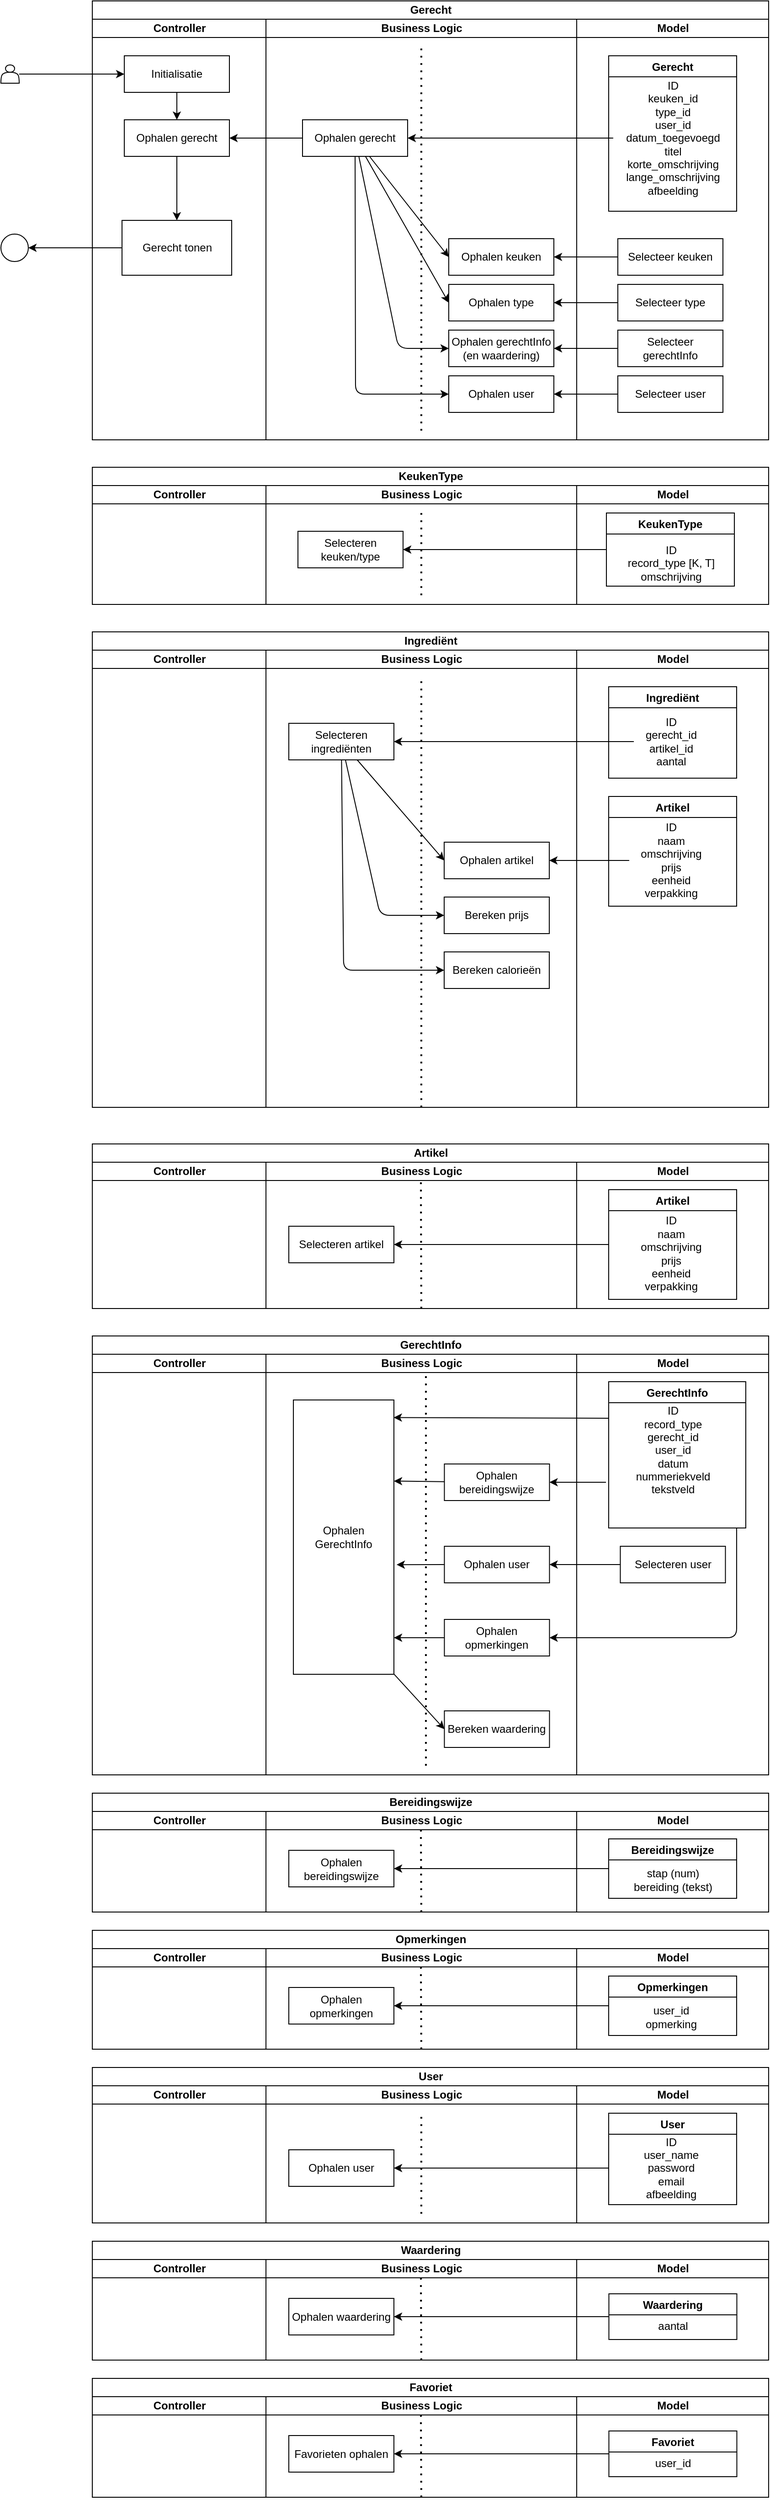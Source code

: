 <mxfile>
    <diagram id="JHMhDlFgdbrqGRNj-byF" name="Page-1">
        <mxGraphModel dx="832" dy="571" grid="1" gridSize="10" guides="1" tooltips="1" connect="1" arrows="1" fold="1" page="1" pageScale="1" pageWidth="850" pageHeight="1100" math="0" shadow="0">
            <root>
                <mxCell id="0"/>
                <mxCell id="1" parent="0"/>
                <mxCell id="44" value="" style="edgeStyle=none;html=1;" parent="1" source="2" target="31" edge="1">
                    <mxGeometry relative="1" as="geometry"/>
                </mxCell>
                <mxCell id="2" value="" style="shape=actor;whiteSpace=wrap;html=1;" parent="1" vertex="1">
                    <mxGeometry x="5" y="100" width="20" height="20" as="geometry"/>
                </mxCell>
                <mxCell id="27" value="Gerecht" style="swimlane;childLayout=stackLayout;resizeParent=1;resizeParentMax=0;startSize=20;html=1;" parent="1" vertex="1">
                    <mxGeometry x="105" y="30" width="740" height="480" as="geometry"/>
                </mxCell>
                <mxCell id="28" value="Controller" style="swimlane;startSize=20;html=1;" parent="27" vertex="1">
                    <mxGeometry y="20" width="190" height="460" as="geometry"/>
                </mxCell>
                <mxCell id="33" value="" style="edgeStyle=none;html=1;" parent="28" source="31" target="32" edge="1">
                    <mxGeometry relative="1" as="geometry"/>
                </mxCell>
                <mxCell id="31" value="Initialisatie" style="rounded=0;whiteSpace=wrap;html=1;" parent="28" vertex="1">
                    <mxGeometry x="35" y="40" width="115" height="40" as="geometry"/>
                </mxCell>
                <mxCell id="73" value="" style="edgeStyle=none;html=1;" parent="28" source="32" target="72" edge="1">
                    <mxGeometry relative="1" as="geometry"/>
                </mxCell>
                <mxCell id="32" value="Ophalen gerecht" style="rounded=0;whiteSpace=wrap;html=1;" parent="28" vertex="1">
                    <mxGeometry x="35" y="110" width="115" height="40" as="geometry"/>
                </mxCell>
                <mxCell id="72" value="Gerecht tonen" style="rounded=0;whiteSpace=wrap;html=1;" parent="28" vertex="1">
                    <mxGeometry x="32.5" y="220" width="120" height="60" as="geometry"/>
                </mxCell>
                <mxCell id="39" value="" style="edgeStyle=none;html=1;" parent="27" source="34" target="32" edge="1">
                    <mxGeometry relative="1" as="geometry"/>
                </mxCell>
                <mxCell id="29" value="Business Logic" style="swimlane;startSize=20;html=1;" parent="27" vertex="1">
                    <mxGeometry x="190" y="20" width="340" height="460" as="geometry"/>
                </mxCell>
                <mxCell id="34" value="Ophalen gerecht" style="rounded=0;whiteSpace=wrap;html=1;" parent="29" vertex="1">
                    <mxGeometry x="40" y="110" width="115" height="40" as="geometry"/>
                </mxCell>
                <mxCell id="64" value="Ophalen keuken" style="rounded=0;whiteSpace=wrap;html=1;" parent="29" vertex="1">
                    <mxGeometry x="200" y="240" width="115" height="40" as="geometry"/>
                </mxCell>
                <mxCell id="70" style="edgeStyle=none;html=1;entryX=0;entryY=0.5;entryDx=0;entryDy=0;" parent="29" source="34" target="64" edge="1">
                    <mxGeometry relative="1" as="geometry"/>
                </mxCell>
                <mxCell id="30" value="Model" style="swimlane;startSize=20;html=1;" parent="27" vertex="1">
                    <mxGeometry x="530" y="20" width="210" height="460" as="geometry"/>
                </mxCell>
                <mxCell id="40" value="Gerecht" style="swimlane;" parent="30" vertex="1">
                    <mxGeometry x="35" y="40" width="140" height="170" as="geometry"/>
                </mxCell>
                <mxCell id="42" value="&lt;div&gt;ID&lt;/div&gt;&lt;div&gt;keuken_id&lt;/div&gt;&lt;div&gt;type_id&lt;/div&gt;&lt;div&gt;user_id&lt;/div&gt;&lt;div&gt;datum_toegevoegd&lt;/div&gt;&lt;div&gt;titel&lt;/div&gt;&lt;div&gt;korte_omschrijving&lt;/div&gt;&lt;div&gt;lange_omschrijving&lt;/div&gt;&lt;div&gt;afbeelding&lt;/div&gt;" style="text;html=1;align=center;verticalAlign=middle;resizable=0;points=[];autosize=1;strokeColor=none;fillColor=none;" parent="40" vertex="1">
                    <mxGeometry x="5" y="20" width="130" height="140" as="geometry"/>
                </mxCell>
                <mxCell id="65" value="Selecteer keuken" style="rounded=0;whiteSpace=wrap;html=1;" parent="30" vertex="1">
                    <mxGeometry x="45" y="240" width="115" height="40" as="geometry"/>
                </mxCell>
                <mxCell id="67" value="Ophalen type" style="rounded=0;whiteSpace=wrap;html=1;" parent="30" vertex="1">
                    <mxGeometry x="-140" y="290" width="115" height="40" as="geometry"/>
                </mxCell>
                <mxCell id="68" value="Selecteer type" style="rounded=0;whiteSpace=wrap;html=1;" parent="30" vertex="1">
                    <mxGeometry x="45" y="290" width="115" height="40" as="geometry"/>
                </mxCell>
                <mxCell id="69" value="" style="edgeStyle=none;html=1;" parent="30" source="68" target="67" edge="1">
                    <mxGeometry relative="1" as="geometry"/>
                </mxCell>
                <mxCell id="198" value="Ophalen gerechtInfo (en waardering)" style="rounded=0;whiteSpace=wrap;html=1;" vertex="1" parent="30">
                    <mxGeometry x="-140" y="340" width="115" height="40" as="geometry"/>
                </mxCell>
                <mxCell id="199" value="Selecteer gerechtInfo" style="rounded=0;whiteSpace=wrap;html=1;" vertex="1" parent="30">
                    <mxGeometry x="45" y="340" width="115" height="40" as="geometry"/>
                </mxCell>
                <mxCell id="200" value="" style="edgeStyle=none;html=1;" edge="1" parent="30" source="199" target="198">
                    <mxGeometry relative="1" as="geometry"/>
                </mxCell>
                <mxCell id="43" value="" style="edgeStyle=none;html=1;" parent="27" source="42" target="34" edge="1">
                    <mxGeometry relative="1" as="geometry"/>
                </mxCell>
                <mxCell id="71" style="edgeStyle=none;html=1;entryX=0;entryY=0.5;entryDx=0;entryDy=0;" parent="27" source="34" target="67" edge="1">
                    <mxGeometry relative="1" as="geometry">
                        <Array as="points"/>
                    </mxGeometry>
                </mxCell>
                <mxCell id="66" value="" style="edgeStyle=none;html=1;" parent="27" source="65" target="64" edge="1">
                    <mxGeometry relative="1" as="geometry"/>
                </mxCell>
                <mxCell id="201" style="edgeStyle=none;html=1;entryX=0;entryY=0.5;entryDx=0;entryDy=0;" edge="1" parent="27" source="34" target="198">
                    <mxGeometry relative="1" as="geometry">
                        <Array as="points">
                            <mxPoint x="335" y="380"/>
                        </Array>
                    </mxGeometry>
                </mxCell>
                <mxCell id="46" value="" style="endArrow=none;dashed=1;html=1;dashPattern=1 3;strokeWidth=2;" parent="1" edge="1">
                    <mxGeometry width="50" height="50" relative="1" as="geometry">
                        <mxPoint x="465" y="500" as="sourcePoint"/>
                        <mxPoint x="465" y="80" as="targetPoint"/>
                    </mxGeometry>
                </mxCell>
                <mxCell id="78" value="" style="ellipse;whiteSpace=wrap;html=1;rounded=0;" parent="1" vertex="1">
                    <mxGeometry x="5" y="285" width="30" height="30" as="geometry"/>
                </mxCell>
                <mxCell id="79" value="" style="edgeStyle=none;html=1;" parent="1" source="72" target="78" edge="1">
                    <mxGeometry relative="1" as="geometry"/>
                </mxCell>
                <mxCell id="141" value="KeukenType" style="swimlane;childLayout=stackLayout;resizeParent=1;resizeParentMax=0;startSize=20;html=1;" vertex="1" parent="1">
                    <mxGeometry x="105" y="540" width="740" height="150" as="geometry"/>
                </mxCell>
                <mxCell id="142" value="Controller" style="swimlane;startSize=20;html=1;" vertex="1" parent="141">
                    <mxGeometry y="20" width="190" height="130" as="geometry"/>
                </mxCell>
                <mxCell id="143" value="Business Logic" style="swimlane;startSize=20;html=1;" vertex="1" parent="141">
                    <mxGeometry x="190" y="20" width="340" height="130" as="geometry"/>
                </mxCell>
                <mxCell id="144" value="Selecteren keuken/type" style="rounded=0;whiteSpace=wrap;html=1;" vertex="1" parent="143">
                    <mxGeometry x="35" y="50" width="115" height="40" as="geometry"/>
                </mxCell>
                <mxCell id="145" value="Model" style="swimlane;startSize=20;html=1;" vertex="1" parent="141">
                    <mxGeometry x="530" y="20" width="210" height="130" as="geometry"/>
                </mxCell>
                <mxCell id="146" value="KeukenType" style="swimlane;" vertex="1" parent="145">
                    <mxGeometry x="32.5" y="30" width="140" height="80" as="geometry"/>
                </mxCell>
                <mxCell id="147" value="&lt;div&gt;ID&lt;/div&gt;&lt;div&gt;record_type [K, T]&lt;/div&gt;&lt;div&gt;omschrijving&lt;/div&gt;" style="text;html=1;align=center;verticalAlign=middle;resizable=0;points=[];autosize=1;strokeColor=none;fillColor=none;" vertex="1" parent="146">
                    <mxGeometry x="10" y="25" width="120" height="60" as="geometry"/>
                </mxCell>
                <mxCell id="148" style="edgeStyle=none;html=1;entryX=1;entryY=0.5;entryDx=0;entryDy=0;" edge="1" parent="141" source="146" target="144">
                    <mxGeometry relative="1" as="geometry"/>
                </mxCell>
                <mxCell id="149" value="" style="endArrow=none;dashed=1;html=1;dashPattern=1 3;strokeWidth=2;" edge="1" parent="1">
                    <mxGeometry width="50" height="50" relative="1" as="geometry">
                        <mxPoint x="465" y="680" as="sourcePoint"/>
                        <mxPoint x="465" y="590" as="targetPoint"/>
                    </mxGeometry>
                </mxCell>
                <mxCell id="150" value="User" style="swimlane;childLayout=stackLayout;resizeParent=1;resizeParentMax=0;startSize=20;html=1;" vertex="1" parent="1">
                    <mxGeometry x="105" y="2290" width="740" height="170" as="geometry"/>
                </mxCell>
                <mxCell id="151" value="Controller" style="swimlane;startSize=20;html=1;" vertex="1" parent="150">
                    <mxGeometry y="20" width="190" height="150" as="geometry"/>
                </mxCell>
                <mxCell id="152" value="Business Logic" style="swimlane;startSize=20;html=1;" vertex="1" parent="150">
                    <mxGeometry x="190" y="20" width="340" height="150" as="geometry"/>
                </mxCell>
                <mxCell id="153" value="Ophalen user" style="rounded=0;whiteSpace=wrap;html=1;" vertex="1" parent="152">
                    <mxGeometry x="25" y="70" width="115" height="40" as="geometry"/>
                </mxCell>
                <mxCell id="154" value="Model" style="swimlane;startSize=20;html=1;" vertex="1" parent="150">
                    <mxGeometry x="530" y="20" width="210" height="150" as="geometry"/>
                </mxCell>
                <mxCell id="155" value="User" style="swimlane;" vertex="1" parent="154">
                    <mxGeometry x="35" y="30" width="140" height="100" as="geometry"/>
                </mxCell>
                <mxCell id="156" value="&lt;div&gt;ID&lt;/div&gt;&lt;div&gt;user_name&lt;/div&gt;&lt;div&gt;password&lt;/div&gt;&lt;div&gt;email&lt;/div&gt;&lt;div&gt;afbeelding&lt;/div&gt;" style="text;html=1;align=center;verticalAlign=middle;resizable=0;points=[];autosize=1;strokeColor=none;fillColor=none;" vertex="1" parent="155">
                    <mxGeometry x="27.5" y="15" width="80" height="90" as="geometry"/>
                </mxCell>
                <mxCell id="157" value="" style="edgeStyle=none;html=1;" edge="1" parent="150" target="153">
                    <mxGeometry relative="1" as="geometry">
                        <mxPoint x="565" y="110" as="sourcePoint"/>
                    </mxGeometry>
                </mxCell>
                <mxCell id="158" value="" style="endArrow=none;dashed=1;html=1;dashPattern=1 3;strokeWidth=2;" edge="1" parent="1">
                    <mxGeometry width="50" height="50" relative="1" as="geometry">
                        <mxPoint x="465" y="2450" as="sourcePoint"/>
                        <mxPoint x="465" y="2340" as="targetPoint"/>
                    </mxGeometry>
                </mxCell>
                <mxCell id="159" value="Ingrediënt" style="swimlane;childLayout=stackLayout;resizeParent=1;resizeParentMax=0;startSize=20;html=1;" vertex="1" parent="1">
                    <mxGeometry x="105" y="720" width="740" height="520" as="geometry"/>
                </mxCell>
                <mxCell id="160" value="Controller" style="swimlane;startSize=20;html=1;" vertex="1" parent="159">
                    <mxGeometry y="20" width="190" height="500" as="geometry"/>
                </mxCell>
                <mxCell id="161" value="Business Logic" style="swimlane;startSize=20;html=1;" vertex="1" parent="159">
                    <mxGeometry x="190" y="20" width="340" height="500" as="geometry"/>
                </mxCell>
                <mxCell id="162" style="edgeStyle=none;html=1;entryX=0;entryY=0.5;entryDx=0;entryDy=0;" edge="1" parent="161" source="163" target="164">
                    <mxGeometry relative="1" as="geometry"/>
                </mxCell>
                <mxCell id="175" style="edgeStyle=none;html=1;entryX=0;entryY=0.5;entryDx=0;entryDy=0;" edge="1" parent="161" source="163" target="173">
                    <mxGeometry relative="1" as="geometry">
                        <Array as="points">
                            <mxPoint x="125" y="290"/>
                        </Array>
                    </mxGeometry>
                </mxCell>
                <mxCell id="176" style="edgeStyle=none;html=1;entryX=0;entryY=0.5;entryDx=0;entryDy=0;" edge="1" parent="161" source="163" target="174">
                    <mxGeometry relative="1" as="geometry">
                        <Array as="points">
                            <mxPoint x="85" y="350"/>
                        </Array>
                    </mxGeometry>
                </mxCell>
                <mxCell id="163" value="Selecteren ingrediënten" style="rounded=0;whiteSpace=wrap;html=1;" vertex="1" parent="161">
                    <mxGeometry x="25" y="80" width="115" height="40" as="geometry"/>
                </mxCell>
                <mxCell id="164" value="Ophalen artikel" style="rounded=0;whiteSpace=wrap;html=1;" vertex="1" parent="161">
                    <mxGeometry x="195" y="210" width="115" height="40" as="geometry"/>
                </mxCell>
                <mxCell id="173" value="Bereken prijs" style="rounded=0;whiteSpace=wrap;html=1;" vertex="1" parent="161">
                    <mxGeometry x="195" y="270" width="115" height="40" as="geometry"/>
                </mxCell>
                <mxCell id="174" value="Bereken calorieën" style="rounded=0;whiteSpace=wrap;html=1;" vertex="1" parent="161">
                    <mxGeometry x="195" y="330" width="115" height="40" as="geometry"/>
                </mxCell>
                <mxCell id="165" value="Model" style="swimlane;startSize=20;html=1;" vertex="1" parent="159">
                    <mxGeometry x="530" y="20" width="210" height="500" as="geometry"/>
                </mxCell>
                <mxCell id="166" value="Ingrediënt" style="swimlane;" vertex="1" parent="165">
                    <mxGeometry x="35" y="40" width="140" height="100" as="geometry"/>
                </mxCell>
                <mxCell id="167" value="&lt;div&gt;ID&lt;/div&gt;&lt;div&gt;gerecht_id&lt;/div&gt;&lt;div&gt;artikel_id&lt;/div&gt;&lt;div&gt;aantal&lt;/div&gt;" style="text;html=1;align=center;verticalAlign=middle;resizable=0;points=[];autosize=1;strokeColor=none;fillColor=none;" vertex="1" parent="166">
                    <mxGeometry x="27.5" y="25" width="80" height="70" as="geometry"/>
                </mxCell>
                <mxCell id="168" value="" style="edgeStyle=none;html=1;" edge="1" parent="159" source="167" target="163">
                    <mxGeometry relative="1" as="geometry"/>
                </mxCell>
                <mxCell id="169" value="" style="endArrow=none;dashed=1;html=1;dashPattern=1 3;strokeWidth=2;exitX=0.5;exitY=1;exitDx=0;exitDy=0;" edge="1" parent="1" source="161">
                    <mxGeometry width="50" height="50" relative="1" as="geometry">
                        <mxPoint x="465" y="990" as="sourcePoint"/>
                        <mxPoint x="465" y="770" as="targetPoint"/>
                    </mxGeometry>
                </mxCell>
                <mxCell id="170" value="Artikel" style="swimlane;" vertex="1" parent="1">
                    <mxGeometry x="670" y="900" width="140" height="120" as="geometry"/>
                </mxCell>
                <mxCell id="171" value="&lt;div&gt;ID&lt;/div&gt;&lt;div&gt;naam&lt;/div&gt;&lt;div&gt;omschrijving&lt;/div&gt;&lt;div&gt;prijs&lt;/div&gt;&lt;div&gt;eenheid&lt;/div&gt;&lt;div&gt;verpakking&lt;/div&gt;" style="text;html=1;align=center;verticalAlign=middle;resizable=0;points=[];autosize=1;strokeColor=none;fillColor=none;" vertex="1" parent="170">
                    <mxGeometry x="22.5" y="20" width="90" height="100" as="geometry"/>
                </mxCell>
                <mxCell id="172" value="" style="edgeStyle=none;html=1;" edge="1" parent="1" source="171" target="164">
                    <mxGeometry relative="1" as="geometry"/>
                </mxCell>
                <mxCell id="177" value="Artikel" style="swimlane;childLayout=stackLayout;resizeParent=1;resizeParentMax=0;startSize=20;html=1;" vertex="1" parent="1">
                    <mxGeometry x="105" y="1280" width="740" height="180" as="geometry"/>
                </mxCell>
                <mxCell id="178" value="Controller" style="swimlane;startSize=20;html=1;" vertex="1" parent="177">
                    <mxGeometry y="20" width="190" height="160" as="geometry"/>
                </mxCell>
                <mxCell id="179" value="Business Logic" style="swimlane;startSize=20;html=1;" vertex="1" parent="177">
                    <mxGeometry x="190" y="20" width="340" height="160" as="geometry"/>
                </mxCell>
                <mxCell id="180" value="Selecteren artikel" style="rounded=0;whiteSpace=wrap;html=1;" vertex="1" parent="179">
                    <mxGeometry x="25" y="70" width="115" height="40" as="geometry"/>
                </mxCell>
                <mxCell id="188" value="" style="endArrow=none;dashed=1;html=1;dashPattern=1 3;strokeWidth=2;exitX=0.5;exitY=1;exitDx=0;exitDy=0;" edge="1" parent="179" source="179">
                    <mxGeometry width="50" height="50" relative="1" as="geometry">
                        <mxPoint x="169.5" y="140" as="sourcePoint"/>
                        <mxPoint x="169.5" y="20" as="targetPoint"/>
                    </mxGeometry>
                </mxCell>
                <mxCell id="181" value="Model" style="swimlane;startSize=20;html=1;" vertex="1" parent="177">
                    <mxGeometry x="530" y="20" width="210" height="160" as="geometry"/>
                </mxCell>
                <mxCell id="187" style="edgeStyle=none;html=1;entryX=1;entryY=0.5;entryDx=0;entryDy=0;" edge="1" parent="1" source="185" target="180">
                    <mxGeometry relative="1" as="geometry"/>
                </mxCell>
                <mxCell id="185" value="Artikel" style="swimlane;" vertex="1" parent="1">
                    <mxGeometry x="670" y="1330" width="140" height="120" as="geometry"/>
                </mxCell>
                <mxCell id="186" value="&lt;div&gt;ID&lt;/div&gt;&lt;div&gt;naam&lt;/div&gt;&lt;div&gt;omschrijving&lt;/div&gt;&lt;div&gt;prijs&lt;/div&gt;&lt;div&gt;eenheid&lt;/div&gt;&lt;div&gt;verpakking&lt;/div&gt;" style="text;html=1;align=center;verticalAlign=middle;resizable=0;points=[];autosize=1;strokeColor=none;fillColor=none;" vertex="1" parent="185">
                    <mxGeometry x="22.5" y="20" width="90" height="100" as="geometry"/>
                </mxCell>
                <mxCell id="189" value="GerechtInfo" style="swimlane;childLayout=stackLayout;resizeParent=1;resizeParentMax=0;startSize=20;html=1;" vertex="1" parent="1">
                    <mxGeometry x="105" y="1490" width="740" height="480" as="geometry"/>
                </mxCell>
                <mxCell id="190" value="Controller" style="swimlane;startSize=20;html=1;" vertex="1" parent="189">
                    <mxGeometry y="20" width="190" height="460" as="geometry"/>
                </mxCell>
                <mxCell id="191" value="Business Logic" style="swimlane;startSize=20;html=1;" vertex="1" parent="189">
                    <mxGeometry x="190" y="20" width="340" height="460" as="geometry"/>
                </mxCell>
                <mxCell id="205" style="edgeStyle=none;html=1;entryX=0;entryY=0.5;entryDx=0;entryDy=0;exitX=0.998;exitY=0.817;exitDx=0;exitDy=0;exitPerimeter=0;" edge="1" parent="191" target="203">
                    <mxGeometry relative="1" as="geometry">
                        <mxPoint x="140.0" y="349.675" as="sourcePoint"/>
                    </mxGeometry>
                </mxCell>
                <mxCell id="192" value="Ophalen GerechtInfo" style="rounded=0;whiteSpace=wrap;html=1;" vertex="1" parent="191">
                    <mxGeometry x="30" y="50" width="110" height="300" as="geometry"/>
                </mxCell>
                <mxCell id="193" value="" style="endArrow=none;dashed=1;html=1;dashPattern=1 3;strokeWidth=2;" edge="1" parent="191">
                    <mxGeometry width="50" height="50" relative="1" as="geometry">
                        <mxPoint x="175" y="450" as="sourcePoint"/>
                        <mxPoint x="175" y="20" as="targetPoint"/>
                    </mxGeometry>
                </mxCell>
                <mxCell id="203" value="Bereken waardering&lt;span style=&quot;color: rgba(0, 0, 0, 0); font-family: monospace; font-size: 0px; text-align: start;&quot;&gt;%3CmxGraphModel%3E%3Croot%3E%3CmxCell%20id%3D%220%22%2F%3E%3CmxCell%20id%3D%221%22%20parent%3D%220%22%2F%3E%3CmxCell%20id%3D%222%22%20value%3D%22Selecteer%20GerechtInfo%22%20style%3D%22rounded%3D0%3BwhiteSpace%3Dwrap%3Bhtml%3D1%3B%22%20vertex%3D%221%22%20parent%3D%221%22%3E%3CmxGeometry%20x%3D%22320%22%20y%3D%221585%22%20width%3D%22115%22%20height%3D%2240%22%20as%3D%22geometry%22%2F%3E%3C%2FmxCell%3E%3C%2Froot%3E%3C%2FmxGraphModel%3E&lt;/span&gt;" style="rounded=0;whiteSpace=wrap;html=1;" vertex="1" parent="191">
                    <mxGeometry x="195.23" y="390" width="115" height="40" as="geometry"/>
                </mxCell>
                <mxCell id="210" value="" style="edgeStyle=none;html=1;entryX=1.026;entryY=0.667;entryDx=0;entryDy=0;entryPerimeter=0;" edge="1" parent="191" source="207">
                    <mxGeometry relative="1" as="geometry">
                        <mxPoint x="142.99" y="230.1" as="targetPoint"/>
                    </mxGeometry>
                </mxCell>
                <mxCell id="207" value="Ophalen user" style="rounded=0;whiteSpace=wrap;html=1;" vertex="1" parent="191">
                    <mxGeometry x="195.23" y="210" width="115" height="40" as="geometry"/>
                </mxCell>
                <mxCell id="221" value="" style="edgeStyle=none;html=1;entryX=1.026;entryY=0.229;entryDx=0;entryDy=0;entryPerimeter=0;" edge="1" parent="191" source="214">
                    <mxGeometry relative="1" as="geometry">
                        <mxPoint x="140" y="138.7" as="targetPoint"/>
                    </mxGeometry>
                </mxCell>
                <mxCell id="214" value="Ophalen bereidingswijze" style="rounded=0;whiteSpace=wrap;html=1;" vertex="1" parent="191">
                    <mxGeometry x="195.23" y="120" width="115" height="40" as="geometry"/>
                </mxCell>
                <mxCell id="222" value="" style="edgeStyle=none;html=1;entryX=0.998;entryY=0.4;entryDx=0;entryDy=0;entryPerimeter=0;" edge="1" parent="191" source="215">
                    <mxGeometry relative="1" as="geometry">
                        <mxPoint x="140.0" y="310" as="targetPoint"/>
                    </mxGeometry>
                </mxCell>
                <mxCell id="215" value="Ophalen opmerkingen" style="rounded=0;whiteSpace=wrap;html=1;" vertex="1" parent="191">
                    <mxGeometry x="195.23" y="290" width="115" height="40" as="geometry"/>
                </mxCell>
                <mxCell id="208" value="" style="edgeStyle=none;html=1;" edge="1" parent="189" source="206" target="207">
                    <mxGeometry relative="1" as="geometry"/>
                </mxCell>
                <mxCell id="194" value="Model" style="swimlane;startSize=20;html=1;" vertex="1" parent="189">
                    <mxGeometry x="530" y="20" width="210" height="460" as="geometry"/>
                </mxCell>
                <mxCell id="206" value="Selecteren user" style="rounded=0;whiteSpace=wrap;html=1;" vertex="1" parent="194">
                    <mxGeometry x="47.73" y="210" width="115" height="40" as="geometry"/>
                </mxCell>
                <mxCell id="217" style="edgeStyle=none;html=1;entryX=0.998;entryY=0.064;entryDx=0;entryDy=0;entryPerimeter=0;" edge="1" parent="1" target="192">
                    <mxGeometry relative="1" as="geometry">
                        <mxPoint x="670" y="1580" as="sourcePoint"/>
                        <mxPoint x="605" y="1580" as="targetPoint"/>
                    </mxGeometry>
                </mxCell>
                <mxCell id="218" style="edgeStyle=none;html=1;entryX=1;entryY=0.5;entryDx=0;entryDy=0;" edge="1" parent="1" target="214">
                    <mxGeometry relative="1" as="geometry">
                        <mxPoint x="667.01" y="1650" as="sourcePoint"/>
                    </mxGeometry>
                </mxCell>
                <mxCell id="219" style="edgeStyle=none;html=1;entryX=1;entryY=0.5;entryDx=0;entryDy=0;" edge="1" parent="1" target="215">
                    <mxGeometry relative="1" as="geometry">
                        <mxPoint x="810" y="1700" as="sourcePoint"/>
                        <Array as="points">
                            <mxPoint x="810" y="1820"/>
                        </Array>
                    </mxGeometry>
                </mxCell>
                <mxCell id="196" value="GerechtInfo" style="swimlane;" vertex="1" parent="1">
                    <mxGeometry x="670" y="1540" width="150" height="160" as="geometry"/>
                </mxCell>
                <mxCell id="197" value="&lt;div&gt;ID&lt;/div&gt;&lt;div&gt;record_type&lt;/div&gt;&lt;div&gt;gerecht_id&lt;/div&gt;&lt;div&gt;user_id&lt;/div&gt;&lt;div&gt;datum&lt;/div&gt;&lt;div&gt;nummeriekveld&lt;/div&gt;&lt;div&gt;tekstveld&lt;/div&gt;" style="text;html=1;align=center;verticalAlign=middle;resizable=0;points=[];autosize=1;strokeColor=none;fillColor=none;" vertex="1" parent="196">
                    <mxGeometry x="20" y="20" width="100" height="110" as="geometry"/>
                </mxCell>
                <mxCell id="60" value="Ophalen user" style="rounded=0;whiteSpace=wrap;html=1;" parent="1" vertex="1">
                    <mxGeometry x="495" y="440" width="115" height="40" as="geometry"/>
                </mxCell>
                <mxCell id="59" value="Selecteer user" style="rounded=0;whiteSpace=wrap;html=1;" parent="1" vertex="1">
                    <mxGeometry x="680" y="440" width="115" height="40" as="geometry"/>
                </mxCell>
                <mxCell id="61" value="" style="edgeStyle=none;html=1;" parent="1" source="59" target="60" edge="1">
                    <mxGeometry relative="1" as="geometry"/>
                </mxCell>
                <mxCell id="202" style="edgeStyle=none;html=1;entryX=0;entryY=0.5;entryDx=0;entryDy=0;" edge="1" parent="1" source="34" target="60">
                    <mxGeometry relative="1" as="geometry">
                        <Array as="points">
                            <mxPoint x="393" y="460"/>
                        </Array>
                    </mxGeometry>
                </mxCell>
                <mxCell id="239" value="Bereidingswijze" style="swimlane;childLayout=stackLayout;resizeParent=1;resizeParentMax=0;startSize=20;html=1;" vertex="1" parent="1">
                    <mxGeometry x="105" y="1990" width="740" height="130" as="geometry"/>
                </mxCell>
                <mxCell id="240" value="Controller" style="swimlane;startSize=20;html=1;" vertex="1" parent="239">
                    <mxGeometry y="20" width="190" height="110" as="geometry"/>
                </mxCell>
                <mxCell id="241" value="Business Logic" style="swimlane;startSize=20;html=1;" vertex="1" parent="239">
                    <mxGeometry x="190" y="20" width="340" height="110" as="geometry"/>
                </mxCell>
                <mxCell id="242" value="Ophalen bereidingswijze" style="rounded=0;whiteSpace=wrap;html=1;" vertex="1" parent="241">
                    <mxGeometry x="25" y="42.5" width="115" height="40" as="geometry"/>
                </mxCell>
                <mxCell id="243" value="" style="endArrow=none;dashed=1;html=1;dashPattern=1 3;strokeWidth=2;exitX=0.5;exitY=1;exitDx=0;exitDy=0;" edge="1" parent="241" source="241">
                    <mxGeometry width="50" height="50" relative="1" as="geometry">
                        <mxPoint x="169.5" y="140" as="sourcePoint"/>
                        <mxPoint x="169.5" y="20" as="targetPoint"/>
                    </mxGeometry>
                </mxCell>
                <mxCell id="244" value="Model" style="swimlane;startSize=20;html=1;" vertex="1" parent="239">
                    <mxGeometry x="530" y="20" width="210" height="110" as="geometry"/>
                </mxCell>
                <mxCell id="246" value="Bereidingswijze" style="swimlane;" vertex="1" parent="244">
                    <mxGeometry x="35" y="30" width="140" height="65" as="geometry"/>
                </mxCell>
                <mxCell id="247" value="stap (num)&lt;br&gt;bereiding (tekst)" style="text;html=1;align=center;verticalAlign=middle;resizable=0;points=[];autosize=1;strokeColor=none;fillColor=none;" vertex="1" parent="246">
                    <mxGeometry x="15" y="25" width="110" height="40" as="geometry"/>
                </mxCell>
                <mxCell id="245" style="edgeStyle=none;html=1;entryX=1;entryY=0.5;entryDx=0;entryDy=0;" edge="1" parent="239" source="246" target="242">
                    <mxGeometry relative="1" as="geometry"/>
                </mxCell>
                <mxCell id="248" value="Opmerkingen" style="swimlane;childLayout=stackLayout;resizeParent=1;resizeParentMax=0;startSize=20;html=1;" vertex="1" parent="1">
                    <mxGeometry x="105" y="2140" width="740" height="130" as="geometry"/>
                </mxCell>
                <mxCell id="249" value="Controller" style="swimlane;startSize=20;html=1;" vertex="1" parent="248">
                    <mxGeometry y="20" width="190" height="110" as="geometry"/>
                </mxCell>
                <mxCell id="250" value="Business Logic" style="swimlane;startSize=20;html=1;" vertex="1" parent="248">
                    <mxGeometry x="190" y="20" width="340" height="110" as="geometry"/>
                </mxCell>
                <mxCell id="251" value="Ophalen opmerkingen" style="rounded=0;whiteSpace=wrap;html=1;" vertex="1" parent="250">
                    <mxGeometry x="25" y="42.5" width="115" height="40" as="geometry"/>
                </mxCell>
                <mxCell id="252" value="" style="endArrow=none;dashed=1;html=1;dashPattern=1 3;strokeWidth=2;exitX=0.5;exitY=1;exitDx=0;exitDy=0;" edge="1" parent="250" source="250">
                    <mxGeometry width="50" height="50" relative="1" as="geometry">
                        <mxPoint x="169.5" y="140" as="sourcePoint"/>
                        <mxPoint x="169.5" y="20" as="targetPoint"/>
                    </mxGeometry>
                </mxCell>
                <mxCell id="253" value="Model" style="swimlane;startSize=20;html=1;" vertex="1" parent="248">
                    <mxGeometry x="530" y="20" width="210" height="110" as="geometry"/>
                </mxCell>
                <mxCell id="254" value="Opmerkingen" style="swimlane;" vertex="1" parent="253">
                    <mxGeometry x="35" y="30" width="140" height="65" as="geometry"/>
                </mxCell>
                <mxCell id="258" value="user_id&lt;br&gt;opmerking" style="text;html=1;align=center;verticalAlign=middle;resizable=0;points=[];autosize=1;strokeColor=none;fillColor=none;" vertex="1" parent="253">
                    <mxGeometry x="62.5" y="55" width="80" height="40" as="geometry"/>
                </mxCell>
                <mxCell id="256" style="edgeStyle=none;html=1;entryX=1;entryY=0.5;entryDx=0;entryDy=0;" edge="1" parent="248" source="254" target="251">
                    <mxGeometry relative="1" as="geometry"/>
                </mxCell>
                <mxCell id="259" value="Waardering" style="swimlane;childLayout=stackLayout;resizeParent=1;resizeParentMax=0;startSize=20;html=1;" vertex="1" parent="1">
                    <mxGeometry x="105" y="2480" width="740" height="130" as="geometry"/>
                </mxCell>
                <mxCell id="260" value="Controller" style="swimlane;startSize=20;html=1;" vertex="1" parent="259">
                    <mxGeometry y="20" width="190" height="110" as="geometry"/>
                </mxCell>
                <mxCell id="261" value="Business Logic" style="swimlane;startSize=20;html=1;" vertex="1" parent="259">
                    <mxGeometry x="190" y="20" width="340" height="110" as="geometry"/>
                </mxCell>
                <mxCell id="262" value="Ophalen waardering" style="rounded=0;whiteSpace=wrap;html=1;" vertex="1" parent="261">
                    <mxGeometry x="25" y="42.5" width="115" height="40" as="geometry"/>
                </mxCell>
                <mxCell id="263" value="" style="endArrow=none;dashed=1;html=1;dashPattern=1 3;strokeWidth=2;exitX=0.5;exitY=1;exitDx=0;exitDy=0;" edge="1" parent="261" source="261">
                    <mxGeometry width="50" height="50" relative="1" as="geometry">
                        <mxPoint x="169.5" y="140" as="sourcePoint"/>
                        <mxPoint x="169.5" y="20" as="targetPoint"/>
                    </mxGeometry>
                </mxCell>
                <mxCell id="264" value="Model" style="swimlane;startSize=20;html=1;" vertex="1" parent="259">
                    <mxGeometry x="530" y="20" width="210" height="110" as="geometry"/>
                </mxCell>
                <mxCell id="265" value="Waardering" style="swimlane;" vertex="1" parent="264">
                    <mxGeometry x="35.23" y="37.5" width="140" height="50" as="geometry"/>
                </mxCell>
                <mxCell id="266" value="aantal" style="text;html=1;align=center;verticalAlign=middle;resizable=0;points=[];autosize=1;strokeColor=none;fillColor=none;" vertex="1" parent="265">
                    <mxGeometry x="40" y="20" width="60" height="30" as="geometry"/>
                </mxCell>
                <mxCell id="267" style="edgeStyle=none;html=1;entryX=1;entryY=0.5;entryDx=0;entryDy=0;" edge="1" parent="259" source="265" target="262">
                    <mxGeometry relative="1" as="geometry"/>
                </mxCell>
                <mxCell id="269" value="Favoriet" style="swimlane;childLayout=stackLayout;resizeParent=1;resizeParentMax=0;startSize=20;html=1;" vertex="1" parent="1">
                    <mxGeometry x="105" y="2630" width="740" height="130" as="geometry"/>
                </mxCell>
                <mxCell id="270" value="Controller" style="swimlane;startSize=20;html=1;" vertex="1" parent="269">
                    <mxGeometry y="20" width="190" height="110" as="geometry"/>
                </mxCell>
                <mxCell id="271" value="Business Logic" style="swimlane;startSize=20;html=1;" vertex="1" parent="269">
                    <mxGeometry x="190" y="20" width="340" height="110" as="geometry"/>
                </mxCell>
                <mxCell id="272" value="Favorieten ophalen" style="rounded=0;whiteSpace=wrap;html=1;" vertex="1" parent="271">
                    <mxGeometry x="25" y="42.5" width="115" height="40" as="geometry"/>
                </mxCell>
                <mxCell id="273" value="" style="endArrow=none;dashed=1;html=1;dashPattern=1 3;strokeWidth=2;exitX=0.5;exitY=1;exitDx=0;exitDy=0;" edge="1" parent="271" source="271">
                    <mxGeometry width="50" height="50" relative="1" as="geometry">
                        <mxPoint x="169.5" y="140" as="sourcePoint"/>
                        <mxPoint x="169.5" y="20" as="targetPoint"/>
                    </mxGeometry>
                </mxCell>
                <mxCell id="274" value="Model" style="swimlane;startSize=20;html=1;" vertex="1" parent="269">
                    <mxGeometry x="530" y="20" width="210" height="110" as="geometry"/>
                </mxCell>
                <mxCell id="275" value="Favoriet" style="swimlane;" vertex="1" parent="274">
                    <mxGeometry x="35.23" y="37.5" width="140" height="50" as="geometry"/>
                </mxCell>
                <mxCell id="276" value="user_id" style="text;html=1;align=center;verticalAlign=middle;resizable=0;points=[];autosize=1;strokeColor=none;fillColor=none;" vertex="1" parent="275">
                    <mxGeometry x="40" y="20" width="60" height="30" as="geometry"/>
                </mxCell>
                <mxCell id="277" style="edgeStyle=none;html=1;entryX=1;entryY=0.5;entryDx=0;entryDy=0;" edge="1" parent="269" source="275" target="272">
                    <mxGeometry relative="1" as="geometry"/>
                </mxCell>
            </root>
        </mxGraphModel>
    </diagram>
</mxfile>